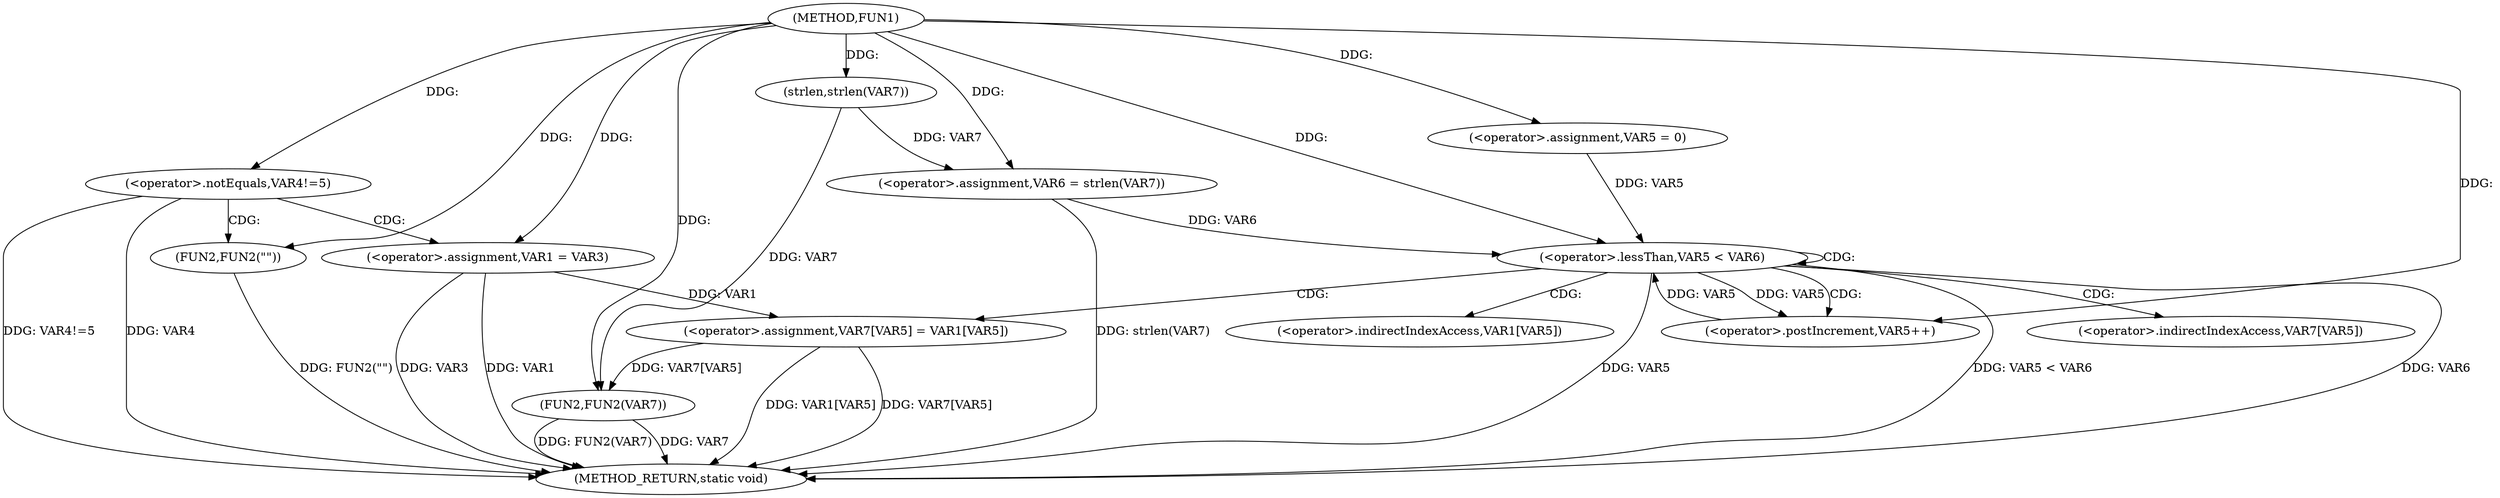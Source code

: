 digraph FUN1 {  
"1000100" [label = "(METHOD,FUN1)" ]
"1000144" [label = "(METHOD_RETURN,static void)" ]
"1000106" [label = "(<operator>.notEquals,VAR4!=5)" ]
"1000110" [label = "(FUN2,FUN2(\"\"))" ]
"1000114" [label = "(<operator>.assignment,VAR1 = VAR3)" ]
"1000121" [label = "(<operator>.assignment,VAR6 = strlen(VAR7))" ]
"1000123" [label = "(strlen,strlen(VAR7))" ]
"1000126" [label = "(<operator>.assignment,VAR5 = 0)" ]
"1000129" [label = "(<operator>.lessThan,VAR5 < VAR6)" ]
"1000132" [label = "(<operator>.postIncrement,VAR5++)" ]
"1000135" [label = "(<operator>.assignment,VAR7[VAR5] = VAR1[VAR5])" ]
"1000142" [label = "(FUN2,FUN2(VAR7))" ]
"1000136" [label = "(<operator>.indirectIndexAccess,VAR7[VAR5])" ]
"1000139" [label = "(<operator>.indirectIndexAccess,VAR1[VAR5])" ]
  "1000142" -> "1000144"  [ label = "DDG: FUN2(VAR7)"] 
  "1000106" -> "1000144"  [ label = "DDG: VAR4"] 
  "1000129" -> "1000144"  [ label = "DDG: VAR5 < VAR6"] 
  "1000114" -> "1000144"  [ label = "DDG: VAR3"] 
  "1000106" -> "1000144"  [ label = "DDG: VAR4!=5"] 
  "1000129" -> "1000144"  [ label = "DDG: VAR6"] 
  "1000129" -> "1000144"  [ label = "DDG: VAR5"] 
  "1000121" -> "1000144"  [ label = "DDG: strlen(VAR7)"] 
  "1000135" -> "1000144"  [ label = "DDG: VAR1[VAR5]"] 
  "1000114" -> "1000144"  [ label = "DDG: VAR1"] 
  "1000110" -> "1000144"  [ label = "DDG: FUN2(\"\")"] 
  "1000142" -> "1000144"  [ label = "DDG: VAR7"] 
  "1000135" -> "1000144"  [ label = "DDG: VAR7[VAR5]"] 
  "1000100" -> "1000106"  [ label = "DDG: "] 
  "1000100" -> "1000110"  [ label = "DDG: "] 
  "1000100" -> "1000114"  [ label = "DDG: "] 
  "1000123" -> "1000121"  [ label = "DDG: VAR7"] 
  "1000100" -> "1000121"  [ label = "DDG: "] 
  "1000100" -> "1000123"  [ label = "DDG: "] 
  "1000100" -> "1000126"  [ label = "DDG: "] 
  "1000126" -> "1000129"  [ label = "DDG: VAR5"] 
  "1000132" -> "1000129"  [ label = "DDG: VAR5"] 
  "1000100" -> "1000129"  [ label = "DDG: "] 
  "1000121" -> "1000129"  [ label = "DDG: VAR6"] 
  "1000129" -> "1000132"  [ label = "DDG: VAR5"] 
  "1000100" -> "1000132"  [ label = "DDG: "] 
  "1000114" -> "1000135"  [ label = "DDG: VAR1"] 
  "1000135" -> "1000142"  [ label = "DDG: VAR7[VAR5]"] 
  "1000123" -> "1000142"  [ label = "DDG: VAR7"] 
  "1000100" -> "1000142"  [ label = "DDG: "] 
  "1000106" -> "1000110"  [ label = "CDG: "] 
  "1000106" -> "1000114"  [ label = "CDG: "] 
  "1000129" -> "1000132"  [ label = "CDG: "] 
  "1000129" -> "1000129"  [ label = "CDG: "] 
  "1000129" -> "1000139"  [ label = "CDG: "] 
  "1000129" -> "1000135"  [ label = "CDG: "] 
  "1000129" -> "1000136"  [ label = "CDG: "] 
}
